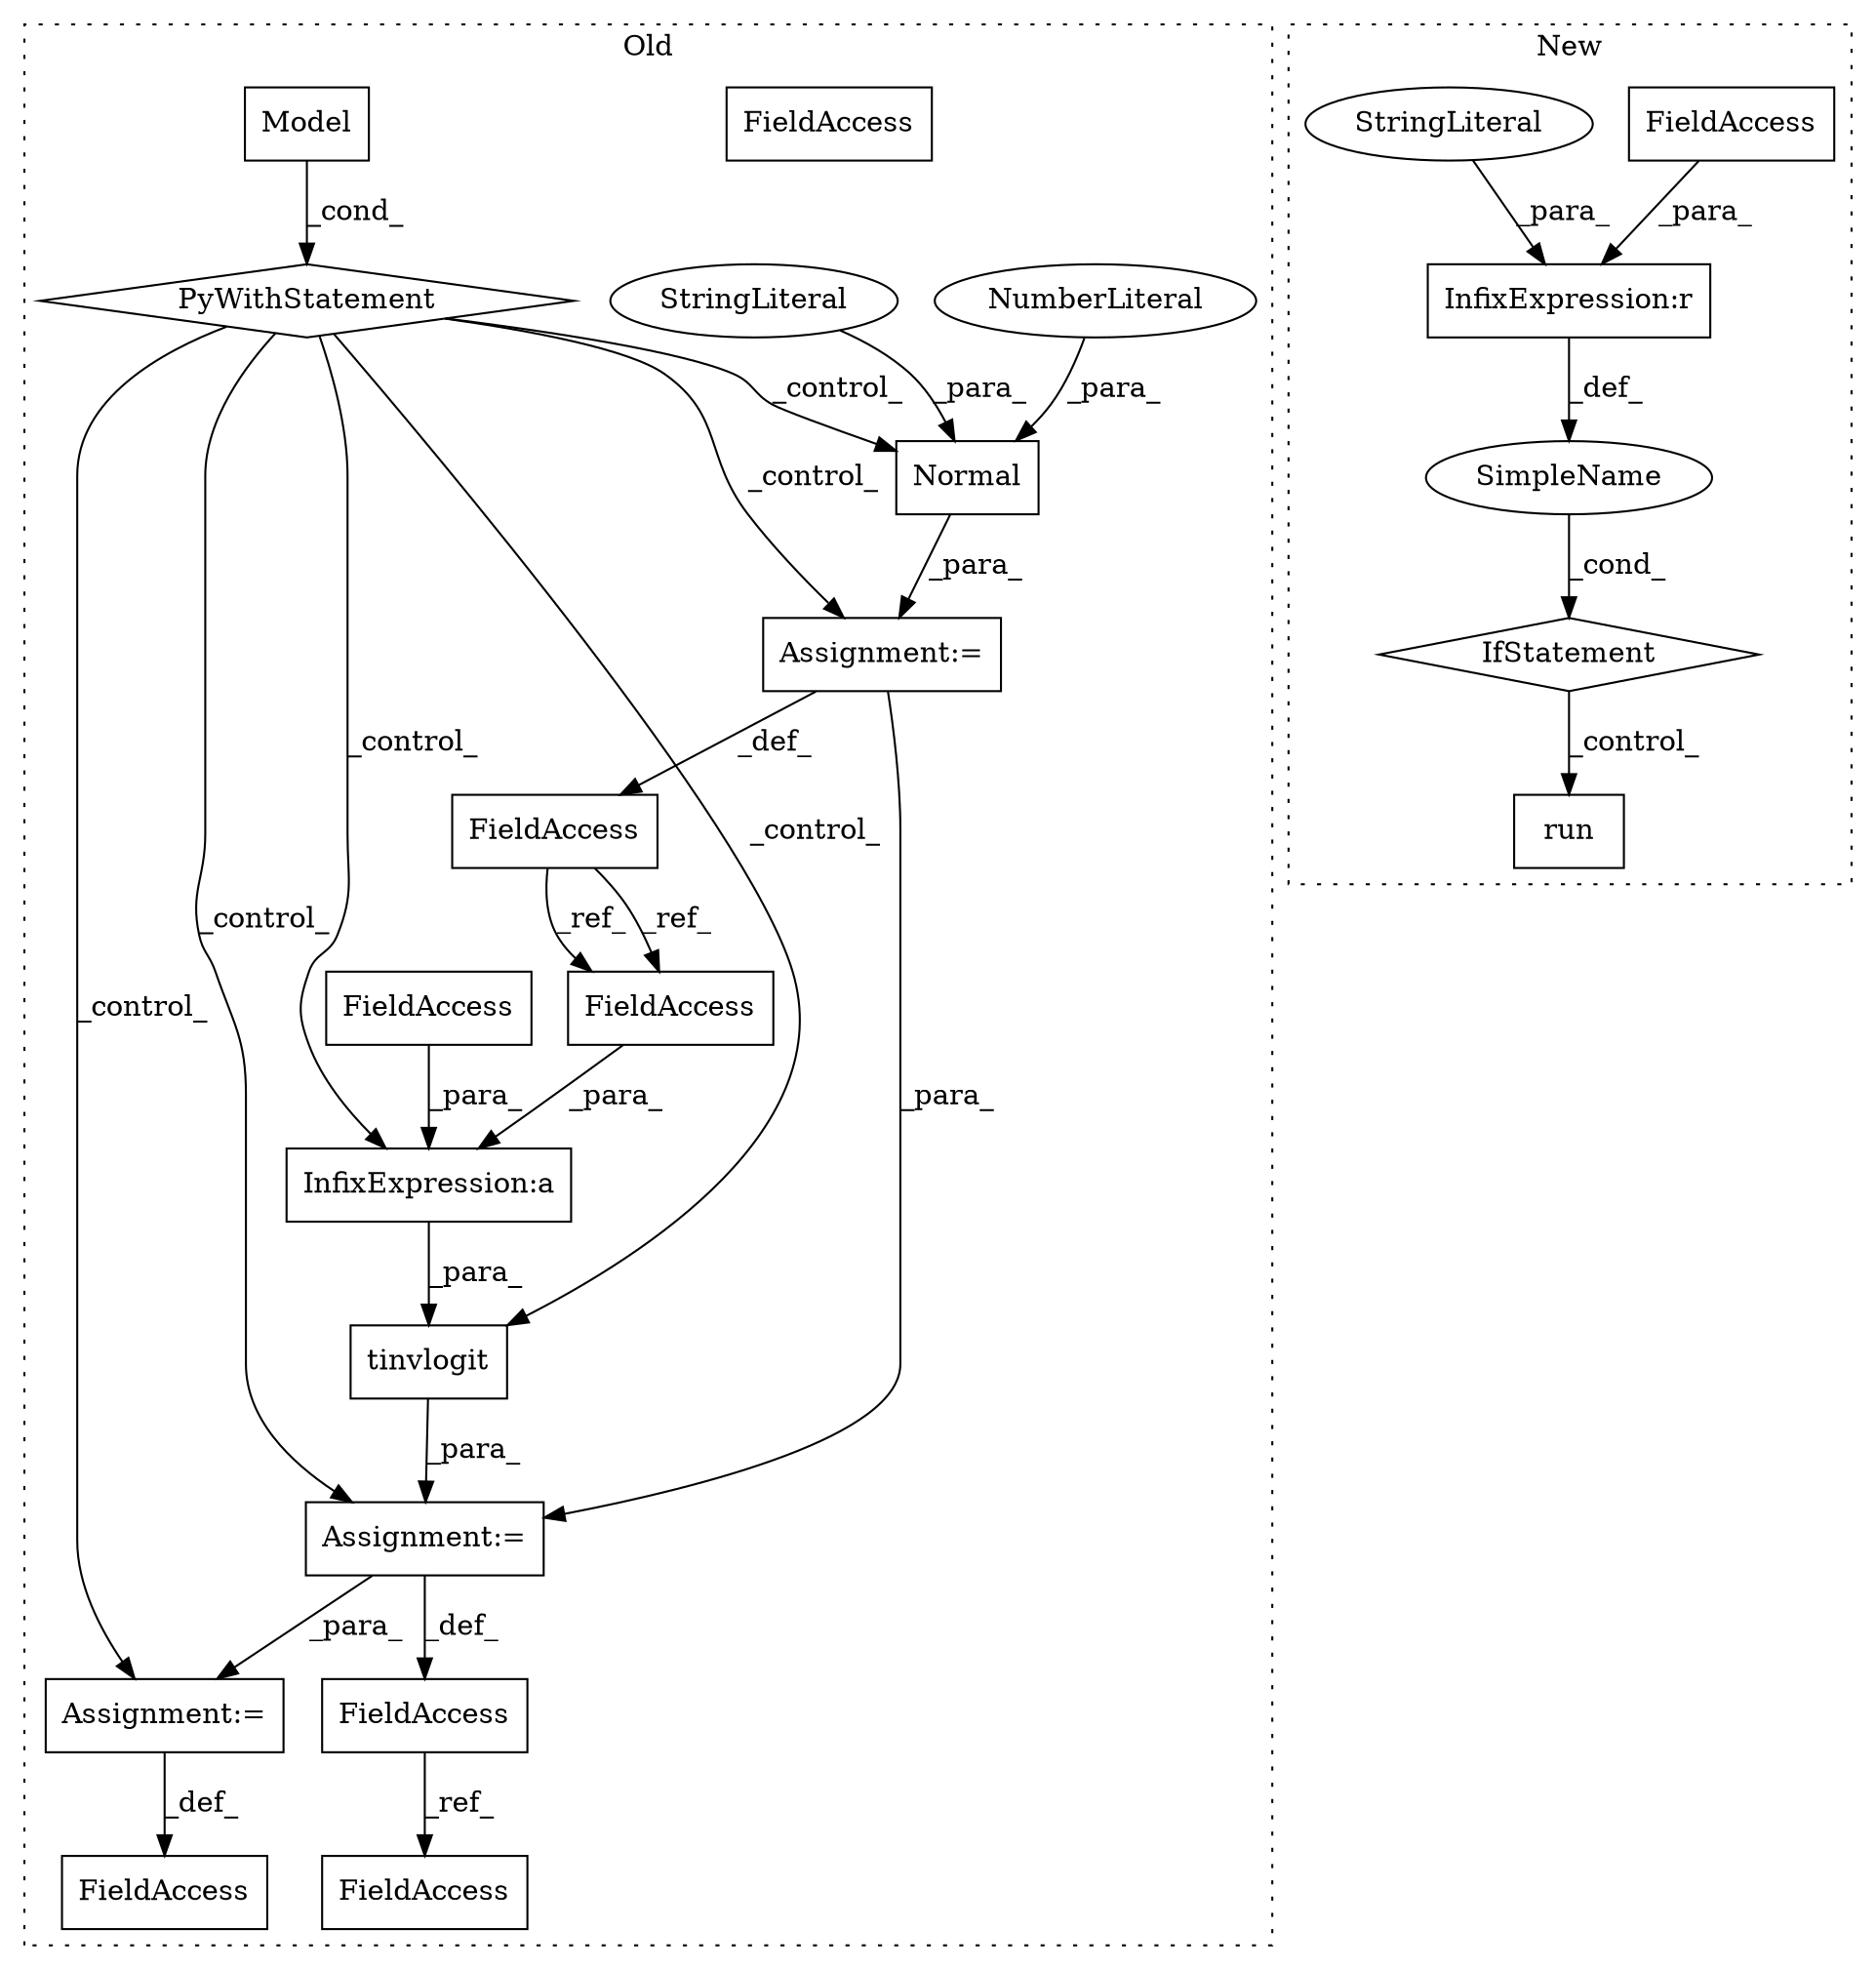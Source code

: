 digraph G {
subgraph cluster0 {
1 [label="Normal" a="32" s="747,801" l="7,2" shape="box"];
6 [label="FieldAccess" a="22" s="739" l="7" shape="box"];
7 [label="FieldAccess" a="22" s="811" l="1" shape="box"];
8 [label="FieldAccess" a="22" s="859" l="1" shape="box"];
9 [label="FieldAccess" a="22" s="875" l="1" shape="box"];
10 [label="FieldAccess" a="22" s="827" l="7" shape="box"];
11 [label="tinvlogit" a="32" s="813,850" l="10,1" shape="box"];
12 [label="InfixExpression:a" a="27" s="834" l="3" shape="box"];
13 [label="NumberLiteral" a="34" s="764" l="1" shape="ellipse"];
14 [label="PyWithStatement" a="104" s="714,729" l="10,2" shape="diamond"];
16 [label="StringLiteral" a="45" s="754" l="9" shape="ellipse"];
18 [label="FieldAccess" a="22" s="837" l="10" shape="box"];
19 [label="Model" a="32" s="701" l="7" shape="box"];
20 [label="Assignment:=" a="7" s="746" l="1" shape="box"];
21 [label="Assignment:=" a="7" s="860" l="1" shape="box"];
22 [label="Assignment:=" a="7" s="812" l="1" shape="box"];
23 [label="FieldAccess" a="22" s="827" l="7" shape="box"];
label = "Old";
style="dotted";
}
subgraph cluster1 {
2 [label="IfStatement" a="25" s="1110,1136" l="4,2" shape="diamond"];
3 [label="InfixExpression:r" a="27" s="1122" l="4" shape="box"];
4 [label="run" a="32" s="1146" l="5" shape="box"];
5 [label="FieldAccess" a="22" s="1114" l="8" shape="box"];
15 [label="SimpleName" a="42" s="" l="" shape="ellipse"];
17 [label="StringLiteral" a="45" s="1126" l="10" shape="ellipse"];
label = "New";
style="dotted";
}
1 -> 20 [label="_para_"];
2 -> 4 [label="_control_"];
3 -> 15 [label="_def_"];
5 -> 3 [label="_para_"];
6 -> 23 [label="_ref_"];
6 -> 23 [label="_ref_"];
7 -> 9 [label="_ref_"];
11 -> 22 [label="_para_"];
12 -> 11 [label="_para_"];
13 -> 1 [label="_para_"];
14 -> 21 [label="_control_"];
14 -> 22 [label="_control_"];
14 -> 11 [label="_control_"];
14 -> 12 [label="_control_"];
14 -> 1 [label="_control_"];
14 -> 20 [label="_control_"];
15 -> 2 [label="_cond_"];
16 -> 1 [label="_para_"];
17 -> 3 [label="_para_"];
18 -> 12 [label="_para_"];
19 -> 14 [label="_cond_"];
20 -> 6 [label="_def_"];
20 -> 22 [label="_para_"];
21 -> 8 [label="_def_"];
22 -> 7 [label="_def_"];
22 -> 21 [label="_para_"];
23 -> 12 [label="_para_"];
}